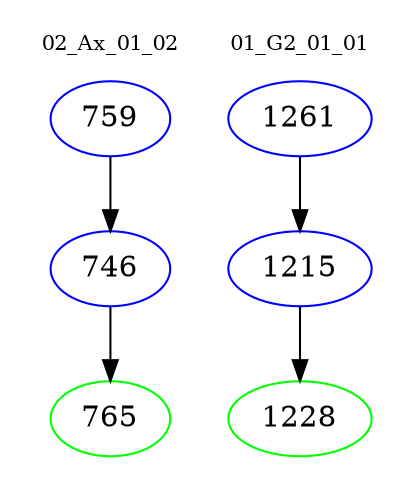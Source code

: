 digraph{
subgraph cluster_0 {
color = white
label = "02_Ax_01_02";
fontsize=10;
T0_759 [label="759", color="blue"]
T0_759 -> T0_746 [color="black"]
T0_746 [label="746", color="blue"]
T0_746 -> T0_765 [color="black"]
T0_765 [label="765", color="green"]
}
subgraph cluster_1 {
color = white
label = "01_G2_01_01";
fontsize=10;
T1_1261 [label="1261", color="blue"]
T1_1261 -> T1_1215 [color="black"]
T1_1215 [label="1215", color="blue"]
T1_1215 -> T1_1228 [color="black"]
T1_1228 [label="1228", color="green"]
}
}
